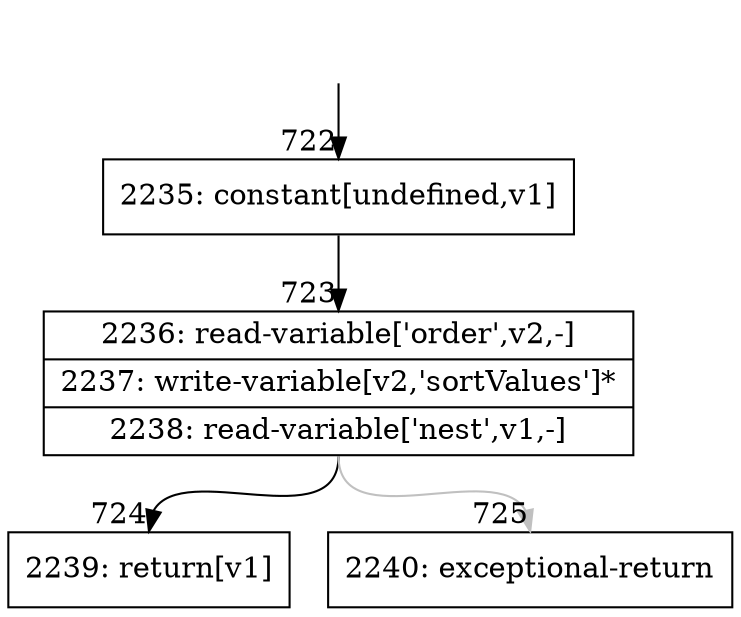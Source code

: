 digraph {
rankdir="TD"
BB_entry67[shape=none,label=""];
BB_entry67 -> BB722 [tailport=s, headport=n, headlabel="    722"]
BB722 [shape=record label="{2235: constant[undefined,v1]}" ] 
BB722 -> BB723 [tailport=s, headport=n, headlabel="      723"]
BB723 [shape=record label="{2236: read-variable['order',v2,-]|2237: write-variable[v2,'sortValues']*|2238: read-variable['nest',v1,-]}" ] 
BB723 -> BB724 [tailport=s, headport=n, headlabel="      724"]
BB723 -> BB725 [tailport=s, headport=n, color=gray, headlabel="      725"]
BB724 [shape=record label="{2239: return[v1]}" ] 
BB725 [shape=record label="{2240: exceptional-return}" ] 
//#$~ 425
}
